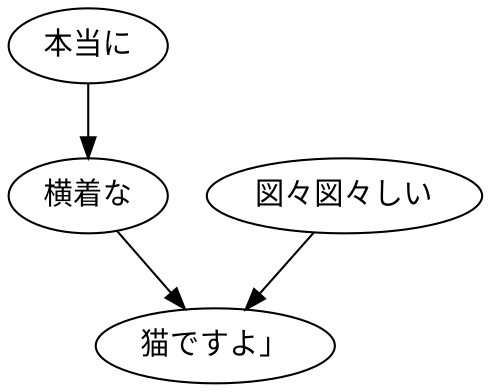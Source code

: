 digraph graph3062 {
	node0 [label="本当に"];
	node1 [label="横着な"];
	node2 [label="図々図々しい"];
	node3 [label="猫ですよ」"];
	node0 -> node1;
	node1 -> node3;
	node2 -> node3;
}
